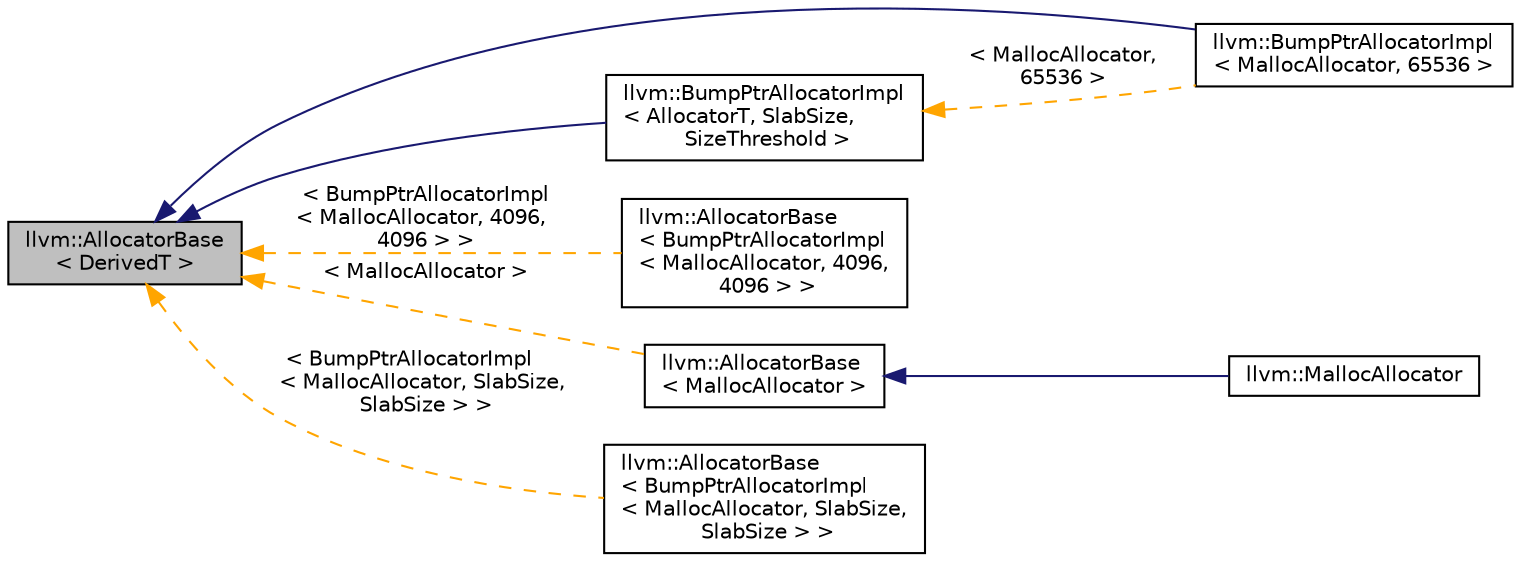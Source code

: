 digraph "llvm::AllocatorBase&lt; DerivedT &gt;"
{
 // LATEX_PDF_SIZE
  bgcolor="transparent";
  edge [fontname="Helvetica",fontsize="10",labelfontname="Helvetica",labelfontsize="10"];
  node [fontname="Helvetica",fontsize="10",shape="box"];
  rankdir="LR";
  Node1 [label="llvm::AllocatorBase\l\< DerivedT \>",height=0.2,width=0.4,color="black", fillcolor="grey75", style="filled", fontcolor="black",tooltip="CRTP base class providing obvious overloads for the core Allocate() methods of LLVM-style allocators."];
  Node1 -> Node2 [dir="back",color="midnightblue",fontsize="10",style="solid",fontname="Helvetica"];
  Node2 [label="llvm::BumpPtrAllocatorImpl\l\< MallocAllocator, 65536 \>",height=0.2,width=0.4,color="black",URL="$classllvm_1_1BumpPtrAllocatorImpl.html",tooltip=" "];
  Node1 -> Node3 [dir="back",color="midnightblue",fontsize="10",style="solid",fontname="Helvetica"];
  Node3 [label="llvm::BumpPtrAllocatorImpl\l\< AllocatorT, SlabSize,\l SizeThreshold \>",height=0.2,width=0.4,color="black",URL="$classllvm_1_1BumpPtrAllocatorImpl.html",tooltip="Allocate memory in an ever growing pool, as if by bump-pointer."];
  Node3 -> Node2 [dir="back",color="orange",fontsize="10",style="dashed",label=" \< MallocAllocator,\l 65536 \>" ,fontname="Helvetica"];
  Node1 -> Node4 [dir="back",color="orange",fontsize="10",style="dashed",label=" \< BumpPtrAllocatorImpl\l\< MallocAllocator, 4096,\l 4096 \> \>" ,fontname="Helvetica"];
  Node4 [label="llvm::AllocatorBase\l\< BumpPtrAllocatorImpl\l\< MallocAllocator, 4096,\l 4096 \> \>",height=0.2,width=0.4,color="black",URL="$classllvm_1_1AllocatorBase.html",tooltip=" "];
  Node1 -> Node5 [dir="back",color="orange",fontsize="10",style="dashed",label=" \< MallocAllocator \>" ,fontname="Helvetica"];
  Node5 [label="llvm::AllocatorBase\l\< MallocAllocator \>",height=0.2,width=0.4,color="black",URL="$classllvm_1_1AllocatorBase.html",tooltip=" "];
  Node5 -> Node6 [dir="back",color="midnightblue",fontsize="10",style="solid",fontname="Helvetica"];
  Node6 [label="llvm::MallocAllocator",height=0.2,width=0.4,color="black",URL="$classllvm_1_1MallocAllocator.html",tooltip=" "];
  Node1 -> Node7 [dir="back",color="orange",fontsize="10",style="dashed",label=" \< BumpPtrAllocatorImpl\l\< MallocAllocator, SlabSize,\l SlabSize \> \>" ,fontname="Helvetica"];
  Node7 [label="llvm::AllocatorBase\l\< BumpPtrAllocatorImpl\l\< MallocAllocator, SlabSize,\l SlabSize \> \>",height=0.2,width=0.4,color="black",URL="$classllvm_1_1AllocatorBase.html",tooltip=" "];
}
